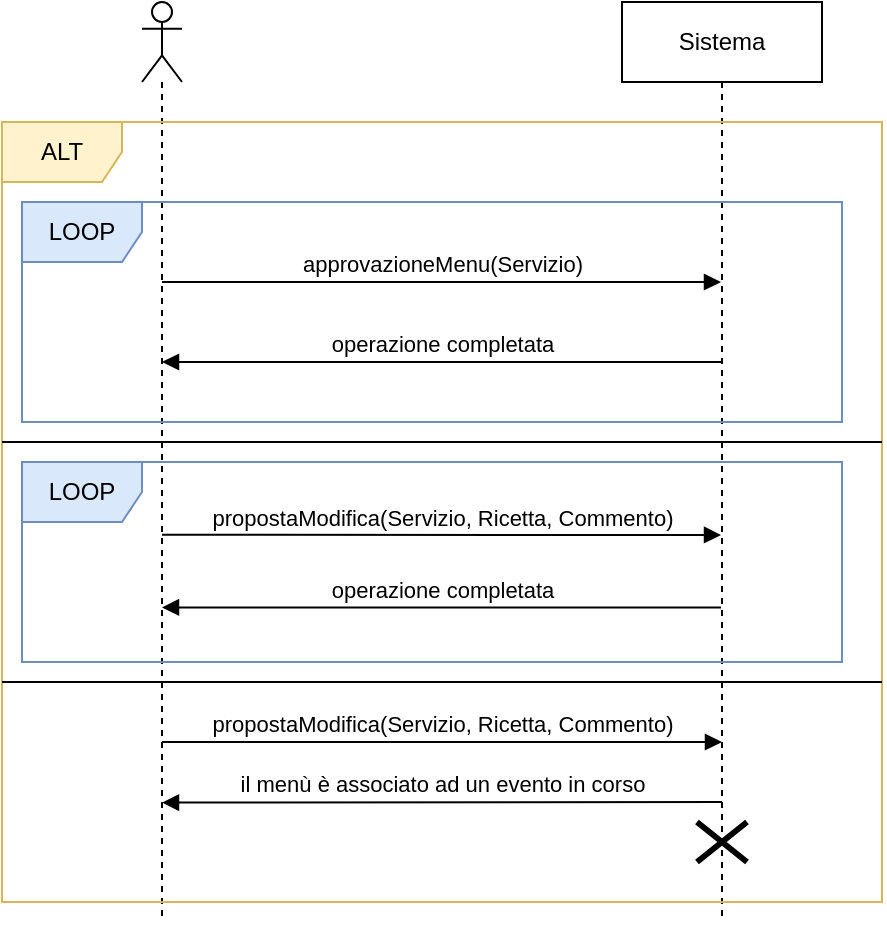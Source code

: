 <mxfile version="21.3.5" type="device">
  <diagram name="Page-1" id="MupfvHHFBMFo2o1cK1Xl">
    <mxGraphModel dx="954" dy="512" grid="1" gridSize="10" guides="1" tooltips="1" connect="1" arrows="1" fold="1" page="1" pageScale="1" pageWidth="827" pageHeight="1169" math="0" shadow="0">
      <root>
        <mxCell id="0" />
        <mxCell id="1" parent="0" />
        <mxCell id="FtzMLWEvTK-XO65rmCU0-1" value="" style="shape=umlLifeline;perimeter=lifelinePerimeter;whiteSpace=wrap;html=1;container=1;dropTarget=0;collapsible=0;recursiveResize=0;outlineConnect=0;portConstraint=eastwest;newEdgeStyle={&quot;edgeStyle&quot;:&quot;elbowEdgeStyle&quot;,&quot;elbow&quot;:&quot;vertical&quot;,&quot;curved&quot;:0,&quot;rounded&quot;:0};participant=umlActor;" parent="1" vertex="1">
          <mxGeometry x="230" y="60" width="20" height="460" as="geometry" />
        </mxCell>
        <mxCell id="FtzMLWEvTK-XO65rmCU0-2" value="Sistema" style="shape=umlLifeline;perimeter=lifelinePerimeter;whiteSpace=wrap;html=1;container=1;dropTarget=0;collapsible=0;recursiveResize=0;outlineConnect=0;portConstraint=eastwest;newEdgeStyle={&quot;edgeStyle&quot;:&quot;elbowEdgeStyle&quot;,&quot;elbow&quot;:&quot;vertical&quot;,&quot;curved&quot;:0,&quot;rounded&quot;:0};" parent="1" vertex="1">
          <mxGeometry x="470" y="60" width="100" height="460" as="geometry" />
        </mxCell>
        <mxCell id="FtzMLWEvTK-XO65rmCU0-3" value="ALT" style="shape=umlFrame;whiteSpace=wrap;html=1;pointerEvents=0;fillColor=#fff2cc;strokeColor=#d6b656;" parent="1" vertex="1">
          <mxGeometry x="160" y="120" width="440" height="390" as="geometry" />
        </mxCell>
        <mxCell id="FtzMLWEvTK-XO65rmCU0-4" value="" style="endArrow=none;endFill=0;endSize=12;html=1;rounded=0;" parent="1" edge="1">
          <mxGeometry width="160" relative="1" as="geometry">
            <mxPoint x="600" y="280" as="sourcePoint" />
            <mxPoint x="160" y="280" as="targetPoint" />
          </mxGeometry>
        </mxCell>
        <mxCell id="FtzMLWEvTK-XO65rmCU0-7" value="" style="endArrow=none;endFill=0;endSize=12;html=1;rounded=0;" parent="1" edge="1">
          <mxGeometry width="160" relative="1" as="geometry">
            <mxPoint x="600" y="400" as="sourcePoint" />
            <mxPoint x="160" y="400" as="targetPoint" />
          </mxGeometry>
        </mxCell>
        <mxCell id="FtzMLWEvTK-XO65rmCU0-10" value="" style="group" parent="1" vertex="1" connectable="0">
          <mxGeometry x="170" y="160" width="410" height="110" as="geometry" />
        </mxCell>
        <mxCell id="FtzMLWEvTK-XO65rmCU0-6" value="LOOP" style="shape=umlFrame;whiteSpace=wrap;html=1;pointerEvents=0;fillColor=#dae8fc;strokeColor=#6c8ebf;" parent="FtzMLWEvTK-XO65rmCU0-10" vertex="1">
          <mxGeometry width="410" height="110" as="geometry" />
        </mxCell>
        <mxCell id="FtzMLWEvTK-XO65rmCU0-8" value="approvazioneMenu(Servizio)" style="html=1;verticalAlign=bottom;endArrow=block;edgeStyle=elbowEdgeStyle;elbow=vertical;curved=0;rounded=0;" parent="FtzMLWEvTK-XO65rmCU0-10" target="FtzMLWEvTK-XO65rmCU0-2" edge="1">
          <mxGeometry width="80" relative="1" as="geometry">
            <mxPoint x="70" y="40" as="sourcePoint" />
            <mxPoint x="150" y="40" as="targetPoint" />
          </mxGeometry>
        </mxCell>
        <mxCell id="FtzMLWEvTK-XO65rmCU0-9" value="operazione completata" style="html=1;verticalAlign=bottom;endArrow=block;edgeStyle=elbowEdgeStyle;elbow=vertical;curved=0;rounded=0;" parent="FtzMLWEvTK-XO65rmCU0-10" source="FtzMLWEvTK-XO65rmCU0-2" target="FtzMLWEvTK-XO65rmCU0-1" edge="1">
          <mxGeometry width="80" relative="1" as="geometry">
            <mxPoint x="200" y="120" as="sourcePoint" />
            <mxPoint x="280" y="120" as="targetPoint" />
            <Array as="points">
              <mxPoint x="240" y="80" />
            </Array>
          </mxGeometry>
        </mxCell>
        <mxCell id="FtzMLWEvTK-XO65rmCU0-11" value="" style="group" parent="1" vertex="1" connectable="0">
          <mxGeometry x="170" y="290" width="410" height="100" as="geometry" />
        </mxCell>
        <mxCell id="FtzMLWEvTK-XO65rmCU0-12" value="LOOP" style="shape=umlFrame;whiteSpace=wrap;html=1;pointerEvents=0;fillColor=#dae8fc;strokeColor=#6c8ebf;" parent="FtzMLWEvTK-XO65rmCU0-11" vertex="1">
          <mxGeometry width="410" height="100" as="geometry" />
        </mxCell>
        <mxCell id="FtzMLWEvTK-XO65rmCU0-13" value="propostaModifica(Servizio, Ricetta, Commento)" style="html=1;verticalAlign=bottom;endArrow=block;edgeStyle=elbowEdgeStyle;elbow=vertical;curved=0;rounded=0;" parent="FtzMLWEvTK-XO65rmCU0-11" target="FtzMLWEvTK-XO65rmCU0-2" edge="1">
          <mxGeometry width="80" relative="1" as="geometry">
            <mxPoint x="70" y="36.364" as="sourcePoint" />
            <mxPoint x="150" y="36.364" as="targetPoint" />
          </mxGeometry>
        </mxCell>
        <mxCell id="FtzMLWEvTK-XO65rmCU0-14" value="operazione completata" style="html=1;verticalAlign=bottom;endArrow=none;edgeStyle=elbowEdgeStyle;elbow=vertical;curved=0;rounded=0;endFill=0;startArrow=block;startFill=1;" parent="1" source="FtzMLWEvTK-XO65rmCU0-1" target="FtzMLWEvTK-XO65rmCU0-2" edge="1">
          <mxGeometry width="80" relative="1" as="geometry">
            <mxPoint x="370" y="399.091" as="sourcePoint" />
            <mxPoint x="450" y="399.091" as="targetPoint" />
            <Array as="points">
              <mxPoint x="410" y="362.727" />
            </Array>
          </mxGeometry>
        </mxCell>
        <mxCell id="FtzMLWEvTK-XO65rmCU0-15" value="propostaModifica(Servizio, Ricetta, Commento)" style="html=1;verticalAlign=bottom;endArrow=block;edgeStyle=elbowEdgeStyle;elbow=vertical;curved=0;rounded=0;" parent="1" edge="1">
          <mxGeometry width="80" relative="1" as="geometry">
            <mxPoint x="240" y="430" as="sourcePoint" />
            <mxPoint x="520" y="429.636" as="targetPoint" />
          </mxGeometry>
        </mxCell>
        <mxCell id="FtzMLWEvTK-XO65rmCU0-16" value="il menù è associato ad un evento in corso" style="html=1;verticalAlign=bottom;endArrow=none;edgeStyle=elbowEdgeStyle;elbow=vertical;curved=0;rounded=0;endFill=0;startArrow=block;startFill=1;" parent="1" edge="1">
          <mxGeometry width="80" relative="1" as="geometry">
            <mxPoint x="240" y="460.27" as="sourcePoint" />
            <mxPoint x="520" y="460.27" as="targetPoint" />
            <Array as="points">
              <mxPoint x="410" y="459.997" />
            </Array>
          </mxGeometry>
        </mxCell>
        <mxCell id="FtzMLWEvTK-XO65rmCU0-17" value="" style="shape=umlDestroy;whiteSpace=wrap;html=1;strokeWidth=3;targetShapes=umlLifeline;" parent="1" vertex="1">
          <mxGeometry x="507.5" y="470" width="25" height="20" as="geometry" />
        </mxCell>
      </root>
    </mxGraphModel>
  </diagram>
</mxfile>
